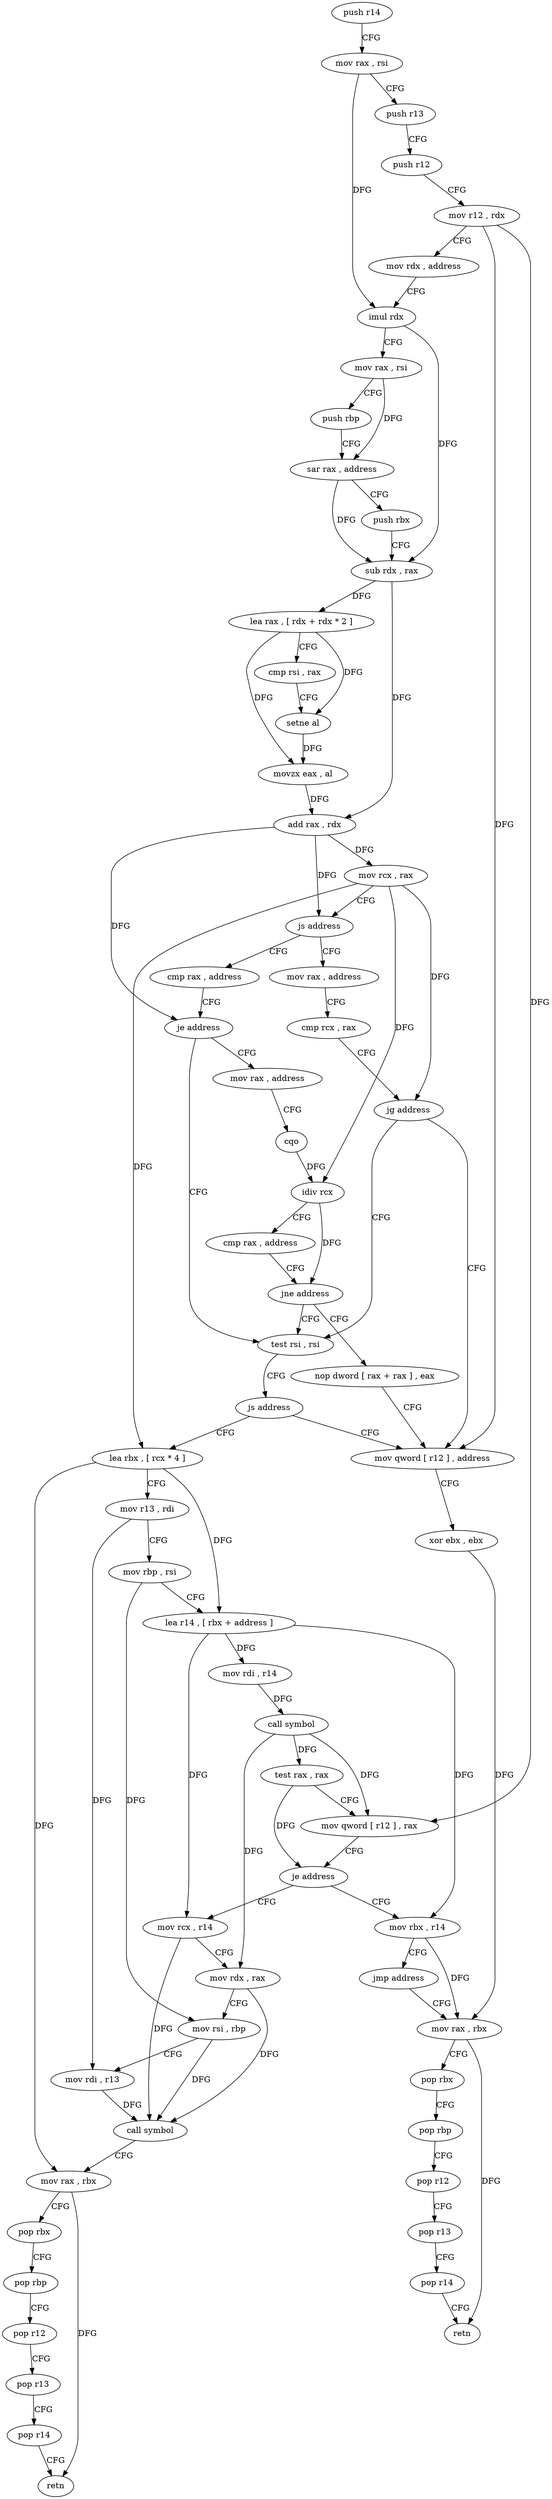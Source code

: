 digraph "func" {
"159440" [label = "push r14" ]
"159442" [label = "mov rax , rsi" ]
"159445" [label = "push r13" ]
"159447" [label = "push r12" ]
"159449" [label = "mov r12 , rdx" ]
"159452" [label = "mov rdx , address" ]
"159462" [label = "imul rdx" ]
"159465" [label = "mov rax , rsi" ]
"159468" [label = "push rbp" ]
"159469" [label = "sar rax , address" ]
"159473" [label = "push rbx" ]
"159474" [label = "sub rdx , rax" ]
"159477" [label = "lea rax , [ rdx + rdx * 2 ]" ]
"159481" [label = "cmp rsi , rax" ]
"159484" [label = "setne al" ]
"159487" [label = "movzx eax , al" ]
"159490" [label = "add rax , rdx" ]
"159493" [label = "mov rcx , rax" ]
"159496" [label = "js address" ]
"159584" [label = "cmp rax , address" ]
"159498" [label = "mov rax , address" ]
"159588" [label = "je address" ]
"159513" [label = "test rsi , rsi" ]
"159590" [label = "mov rax , address" ]
"159508" [label = "cmp rcx , rax" ]
"159511" [label = "jg address" ]
"159616" [label = "mov qword [ r12 ] , address" ]
"159516" [label = "js address" ]
"159518" [label = "lea rbx , [ rcx * 4 ]" ]
"159600" [label = "cqo" ]
"159602" [label = "idiv rcx" ]
"159605" [label = "cmp rax , address" ]
"159609" [label = "jne address" ]
"159611" [label = "nop dword [ rax + rax ] , eax" ]
"159624" [label = "xor ebx , ebx" ]
"159626" [label = "mov rax , rbx" ]
"159526" [label = "mov r13 , rdi" ]
"159529" [label = "mov rbp , rsi" ]
"159532" [label = "lea r14 , [ rbx + address ]" ]
"159536" [label = "mov rdi , r14" ]
"159539" [label = "call symbol" ]
"159544" [label = "test rax , rax" ]
"159547" [label = "mov qword [ r12 ] , rax" ]
"159551" [label = "je address" ]
"159648" [label = "mov rbx , r14" ]
"159553" [label = "mov rcx , r14" ]
"159651" [label = "jmp address" ]
"159556" [label = "mov rdx , rax" ]
"159559" [label = "mov rsi , rbp" ]
"159562" [label = "mov rdi , r13" ]
"159565" [label = "call symbol" ]
"159570" [label = "mov rax , rbx" ]
"159573" [label = "pop rbx" ]
"159574" [label = "pop rbp" ]
"159575" [label = "pop r12" ]
"159577" [label = "pop r13" ]
"159579" [label = "pop r14" ]
"159581" [label = "retn" ]
"159629" [label = "pop rbx" ]
"159630" [label = "pop rbp" ]
"159631" [label = "pop r12" ]
"159633" [label = "pop r13" ]
"159635" [label = "pop r14" ]
"159637" [label = "retn" ]
"159440" -> "159442" [ label = "CFG" ]
"159442" -> "159445" [ label = "CFG" ]
"159442" -> "159462" [ label = "DFG" ]
"159445" -> "159447" [ label = "CFG" ]
"159447" -> "159449" [ label = "CFG" ]
"159449" -> "159452" [ label = "CFG" ]
"159449" -> "159616" [ label = "DFG" ]
"159449" -> "159547" [ label = "DFG" ]
"159452" -> "159462" [ label = "CFG" ]
"159462" -> "159465" [ label = "CFG" ]
"159462" -> "159474" [ label = "DFG" ]
"159465" -> "159468" [ label = "CFG" ]
"159465" -> "159469" [ label = "DFG" ]
"159468" -> "159469" [ label = "CFG" ]
"159469" -> "159473" [ label = "CFG" ]
"159469" -> "159474" [ label = "DFG" ]
"159473" -> "159474" [ label = "CFG" ]
"159474" -> "159477" [ label = "DFG" ]
"159474" -> "159490" [ label = "DFG" ]
"159477" -> "159481" [ label = "CFG" ]
"159477" -> "159484" [ label = "DFG" ]
"159477" -> "159487" [ label = "DFG" ]
"159481" -> "159484" [ label = "CFG" ]
"159484" -> "159487" [ label = "DFG" ]
"159487" -> "159490" [ label = "DFG" ]
"159490" -> "159493" [ label = "DFG" ]
"159490" -> "159588" [ label = "DFG" ]
"159490" -> "159496" [ label = "DFG" ]
"159493" -> "159496" [ label = "CFG" ]
"159493" -> "159511" [ label = "DFG" ]
"159493" -> "159602" [ label = "DFG" ]
"159493" -> "159518" [ label = "DFG" ]
"159496" -> "159584" [ label = "CFG" ]
"159496" -> "159498" [ label = "CFG" ]
"159584" -> "159588" [ label = "CFG" ]
"159498" -> "159508" [ label = "CFG" ]
"159588" -> "159513" [ label = "CFG" ]
"159588" -> "159590" [ label = "CFG" ]
"159513" -> "159516" [ label = "CFG" ]
"159590" -> "159600" [ label = "CFG" ]
"159508" -> "159511" [ label = "CFG" ]
"159511" -> "159616" [ label = "CFG" ]
"159511" -> "159513" [ label = "CFG" ]
"159616" -> "159624" [ label = "CFG" ]
"159516" -> "159616" [ label = "CFG" ]
"159516" -> "159518" [ label = "CFG" ]
"159518" -> "159526" [ label = "CFG" ]
"159518" -> "159532" [ label = "DFG" ]
"159518" -> "159570" [ label = "DFG" ]
"159600" -> "159602" [ label = "DFG" ]
"159602" -> "159605" [ label = "CFG" ]
"159602" -> "159609" [ label = "DFG" ]
"159605" -> "159609" [ label = "CFG" ]
"159609" -> "159513" [ label = "CFG" ]
"159609" -> "159611" [ label = "CFG" ]
"159611" -> "159616" [ label = "CFG" ]
"159624" -> "159626" [ label = "DFG" ]
"159626" -> "159629" [ label = "CFG" ]
"159626" -> "159637" [ label = "DFG" ]
"159526" -> "159529" [ label = "CFG" ]
"159526" -> "159562" [ label = "DFG" ]
"159529" -> "159532" [ label = "CFG" ]
"159529" -> "159559" [ label = "DFG" ]
"159532" -> "159536" [ label = "DFG" ]
"159532" -> "159648" [ label = "DFG" ]
"159532" -> "159553" [ label = "DFG" ]
"159536" -> "159539" [ label = "DFG" ]
"159539" -> "159544" [ label = "DFG" ]
"159539" -> "159547" [ label = "DFG" ]
"159539" -> "159556" [ label = "DFG" ]
"159544" -> "159547" [ label = "CFG" ]
"159544" -> "159551" [ label = "DFG" ]
"159547" -> "159551" [ label = "CFG" ]
"159551" -> "159648" [ label = "CFG" ]
"159551" -> "159553" [ label = "CFG" ]
"159648" -> "159651" [ label = "CFG" ]
"159648" -> "159626" [ label = "DFG" ]
"159553" -> "159556" [ label = "CFG" ]
"159553" -> "159565" [ label = "DFG" ]
"159651" -> "159626" [ label = "CFG" ]
"159556" -> "159559" [ label = "CFG" ]
"159556" -> "159565" [ label = "DFG" ]
"159559" -> "159562" [ label = "CFG" ]
"159559" -> "159565" [ label = "DFG" ]
"159562" -> "159565" [ label = "DFG" ]
"159565" -> "159570" [ label = "CFG" ]
"159570" -> "159573" [ label = "CFG" ]
"159570" -> "159581" [ label = "DFG" ]
"159573" -> "159574" [ label = "CFG" ]
"159574" -> "159575" [ label = "CFG" ]
"159575" -> "159577" [ label = "CFG" ]
"159577" -> "159579" [ label = "CFG" ]
"159579" -> "159581" [ label = "CFG" ]
"159629" -> "159630" [ label = "CFG" ]
"159630" -> "159631" [ label = "CFG" ]
"159631" -> "159633" [ label = "CFG" ]
"159633" -> "159635" [ label = "CFG" ]
"159635" -> "159637" [ label = "CFG" ]
}

